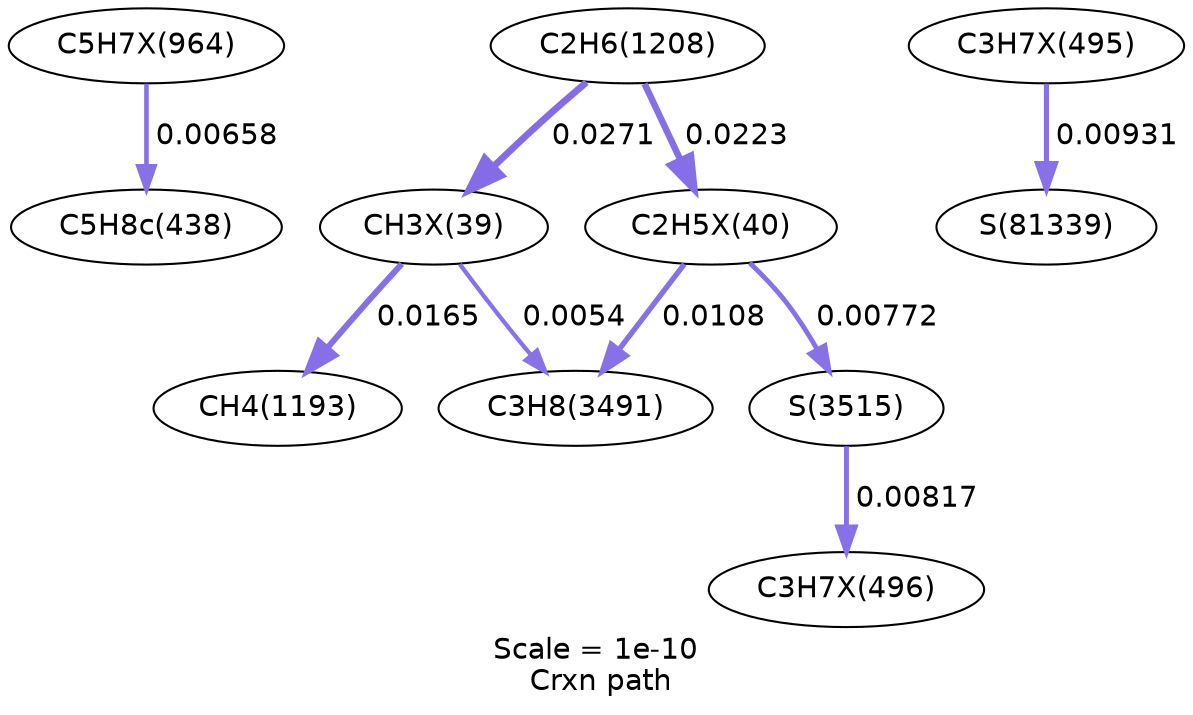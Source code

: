 digraph reaction_paths {
center=1;
s134 -> s20[fontname="Helvetica", style="setlinewidth(2.21)", arrowsize=1.1, color="0.7, 0.507, 0.9"
, label=" 0.00658"];
s71 -> s31[fontname="Helvetica", style="setlinewidth(2.9)", arrowsize=1.45, color="0.7, 0.517, 0.9"
, label=" 0.0165"];
s35 -> s71[fontname="Helvetica", style="setlinewidth(3.28)", arrowsize=1.64, color="0.7, 0.527, 0.9"
, label=" 0.0271"];
s71 -> s45[fontname="Helvetica", style="setlinewidth(2.06)", arrowsize=1.03, color="0.7, 0.505, 0.9"
, label=" 0.0054"];
s35 -> s72[fontname="Helvetica", style="setlinewidth(3.13)", arrowsize=1.56, color="0.7, 0.522, 0.9"
, label=" 0.0223"];
s72 -> s49[fontname="Helvetica", style="setlinewidth(2.33)", arrowsize=1.16, color="0.7, 0.508, 0.9"
, label=" 0.00772"];
s72 -> s45[fontname="Helvetica", style="setlinewidth(2.58)", arrowsize=1.29, color="0.7, 0.511, 0.9"
, label=" 0.0108"];
s49 -> s114[fontname="Helvetica", style="setlinewidth(2.37)", arrowsize=1.19, color="0.7, 0.508, 0.9"
, label=" 0.00817"];
s113 -> s65[fontname="Helvetica", style="setlinewidth(2.47)", arrowsize=1.23, color="0.7, 0.509, 0.9"
, label=" 0.00931"];
s20 [ fontname="Helvetica", label="C5H8c(438)"];
s31 [ fontname="Helvetica", label="CH4(1193)"];
s35 [ fontname="Helvetica", label="C2H6(1208)"];
s45 [ fontname="Helvetica", label="C3H8(3491)"];
s49 [ fontname="Helvetica", label="S(3515)"];
s65 [ fontname="Helvetica", label="S(81339)"];
s71 [ fontname="Helvetica", label="CH3X(39)"];
s72 [ fontname="Helvetica", label="C2H5X(40)"];
s113 [ fontname="Helvetica", label="C3H7X(495)"];
s114 [ fontname="Helvetica", label="C3H7X(496)"];
s134 [ fontname="Helvetica", label="C5H7X(964)"];
 label = "Scale = 1e-10\l Crxn path";
 fontname = "Helvetica";
}

